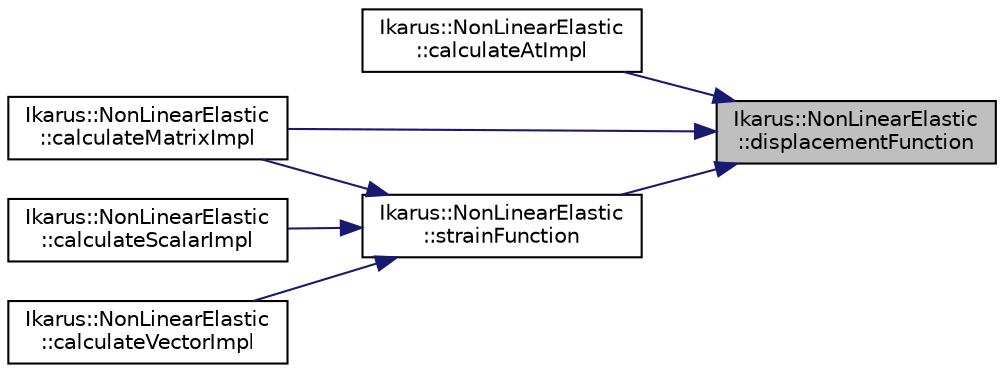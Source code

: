 digraph "Ikarus::NonLinearElastic::displacementFunction"
{
 // LATEX_PDF_SIZE
  edge [fontname="Helvetica",fontsize="10",labelfontname="Helvetica",labelfontsize="10"];
  node [fontname="Helvetica",fontsize="10",shape=record];
  rankdir="RL";
  Node1 [label="Ikarus::NonLinearElastic\l::displacementFunction",height=0.2,width=0.4,color="black", fillcolor="grey75", style="filled", fontcolor="black",tooltip="Get the displacement function for the given Requirement."];
  Node1 -> Node2 [dir="back",color="midnightblue",fontsize="10",style="solid"];
  Node2 [label="Ikarus::NonLinearElastic\l::calculateAtImpl",height=0.2,width=0.4,color="black", fillcolor="white", style="filled",URL="$a01481.html#a96d38ec53bc012671e6d04bc3eb8c1f4",tooltip="Calculates a requested result at a specific local position."];
  Node1 -> Node3 [dir="back",color="midnightblue",fontsize="10",style="solid"];
  Node3 [label="Ikarus::NonLinearElastic\l::calculateMatrixImpl",height=0.2,width=0.4,color="black", fillcolor="white", style="filled",URL="$a01481.html#aa54197bd165210db66028abcda00be24",tooltip="Calculate the matrix associated with the given Requirement."];
  Node1 -> Node4 [dir="back",color="midnightblue",fontsize="10",style="solid"];
  Node4 [label="Ikarus::NonLinearElastic\l::strainFunction",height=0.2,width=0.4,color="black", fillcolor="white", style="filled",URL="$a01481.html#a285fd9ad1535df453f184154587bb1ff",tooltip="The strain function for the given Requirement."];
  Node4 -> Node3 [dir="back",color="midnightblue",fontsize="10",style="solid"];
  Node4 -> Node5 [dir="back",color="midnightblue",fontsize="10",style="solid"];
  Node5 [label="Ikarus::NonLinearElastic\l::calculateScalarImpl",height=0.2,width=0.4,color="black", fillcolor="white", style="filled",URL="$a01481.html#a149037d90b4c2765fdf28c35eeb91f12",tooltip=" "];
  Node4 -> Node6 [dir="back",color="midnightblue",fontsize="10",style="solid"];
  Node6 [label="Ikarus::NonLinearElastic\l::calculateVectorImpl",height=0.2,width=0.4,color="black", fillcolor="white", style="filled",URL="$a01481.html#a76de3bbd2b95cd470e59d0314b27e18f",tooltip=" "];
}
